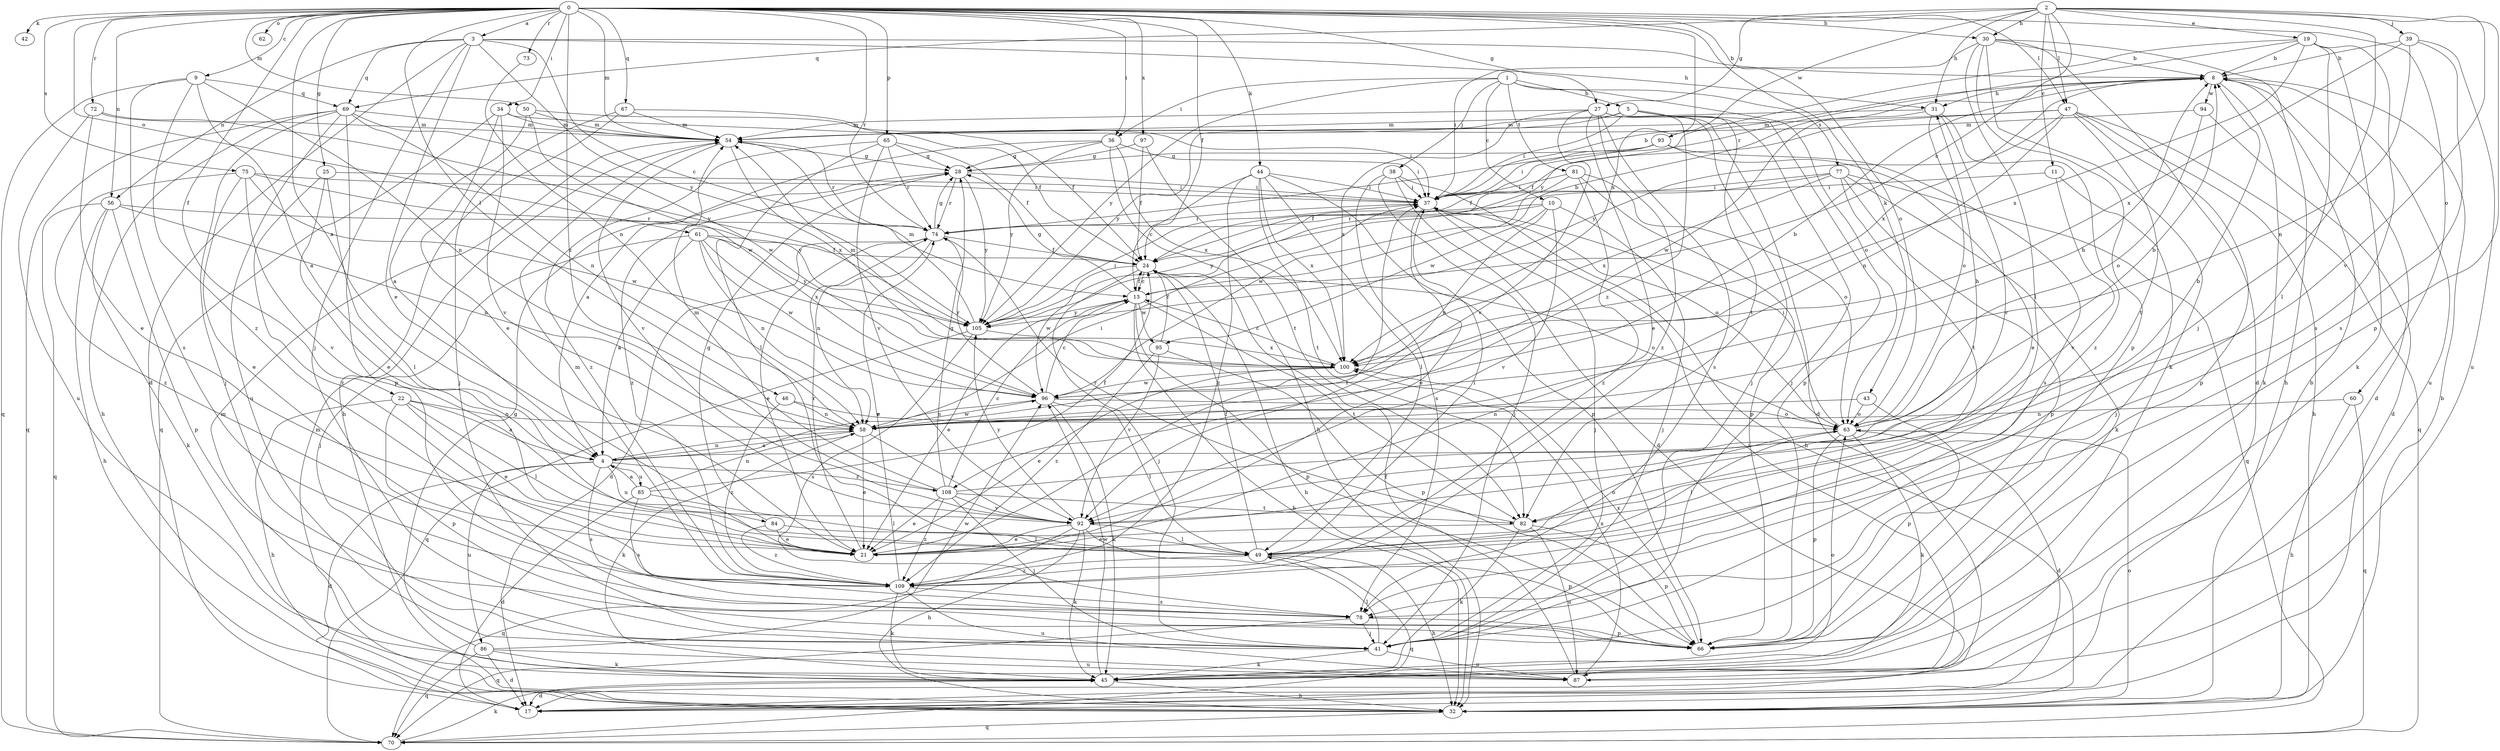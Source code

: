 strict digraph  {
0;
1;
2;
3;
4;
5;
8;
9;
10;
11;
13;
17;
19;
21;
22;
24;
25;
27;
28;
30;
31;
32;
34;
36;
37;
38;
39;
41;
42;
43;
44;
45;
46;
47;
49;
50;
54;
56;
58;
60;
61;
62;
63;
65;
66;
67;
69;
70;
72;
73;
74;
75;
77;
78;
81;
82;
84;
85;
86;
87;
92;
93;
94;
95;
96;
97;
100;
105;
108;
109;
0 -> 3  [label=a];
0 -> 4  [label=a];
0 -> 9  [label=c];
0 -> 22  [label=f];
0 -> 24  [label=f];
0 -> 25  [label=g];
0 -> 27  [label=g];
0 -> 30  [label=h];
0 -> 34  [label=i];
0 -> 36  [label=i];
0 -> 42  [label=k];
0 -> 43  [label=k];
0 -> 44  [label=k];
0 -> 46  [label=l];
0 -> 47  [label=l];
0 -> 50  [label=m];
0 -> 54  [label=m];
0 -> 56  [label=n];
0 -> 60  [label=o];
0 -> 61  [label=o];
0 -> 62  [label=o];
0 -> 63  [label=o];
0 -> 65  [label=p];
0 -> 67  [label=q];
0 -> 72  [label=r];
0 -> 73  [label=r];
0 -> 74  [label=r];
0 -> 75  [label=s];
0 -> 97  [label=x];
0 -> 100  [label=x];
0 -> 108  [label=z];
1 -> 5  [label=b];
1 -> 10  [label=c];
1 -> 36  [label=i];
1 -> 38  [label=j];
1 -> 63  [label=o];
1 -> 77  [label=s];
1 -> 81  [label=t];
1 -> 105  [label=y];
2 -> 11  [label=c];
2 -> 13  [label=c];
2 -> 19  [label=e];
2 -> 27  [label=g];
2 -> 30  [label=h];
2 -> 31  [label=h];
2 -> 39  [label=j];
2 -> 41  [label=j];
2 -> 47  [label=l];
2 -> 66  [label=p];
2 -> 69  [label=q];
2 -> 92  [label=v];
2 -> 93  [label=w];
3 -> 8  [label=b];
3 -> 13  [label=c];
3 -> 17  [label=d];
3 -> 21  [label=e];
3 -> 31  [label=h];
3 -> 41  [label=j];
3 -> 56  [label=n];
3 -> 69  [label=q];
3 -> 105  [label=y];
4 -> 17  [label=d];
4 -> 31  [label=h];
4 -> 37  [label=i];
4 -> 58  [label=n];
4 -> 78  [label=s];
4 -> 84  [label=u];
4 -> 85  [label=u];
4 -> 86  [label=u];
4 -> 108  [label=z];
5 -> 37  [label=i];
5 -> 41  [label=j];
5 -> 54  [label=m];
5 -> 66  [label=p];
5 -> 82  [label=t];
5 -> 105  [label=y];
5 -> 108  [label=z];
8 -> 17  [label=d];
8 -> 31  [label=h];
8 -> 45  [label=k];
8 -> 87  [label=u];
8 -> 94  [label=w];
8 -> 100  [label=x];
9 -> 4  [label=a];
9 -> 58  [label=n];
9 -> 69  [label=q];
9 -> 70  [label=q];
9 -> 78  [label=s];
9 -> 109  [label=z];
10 -> 41  [label=j];
10 -> 58  [label=n];
10 -> 74  [label=r];
10 -> 92  [label=v];
10 -> 95  [label=w];
10 -> 105  [label=y];
11 -> 37  [label=i];
11 -> 41  [label=j];
11 -> 92  [label=v];
13 -> 8  [label=b];
13 -> 21  [label=e];
13 -> 24  [label=f];
13 -> 28  [label=g];
13 -> 32  [label=h];
13 -> 66  [label=p];
13 -> 82  [label=t];
13 -> 95  [label=w];
13 -> 105  [label=y];
19 -> 8  [label=b];
19 -> 45  [label=k];
19 -> 49  [label=l];
19 -> 74  [label=r];
19 -> 78  [label=s];
19 -> 100  [label=x];
19 -> 105  [label=y];
21 -> 37  [label=i];
21 -> 74  [label=r];
22 -> 4  [label=a];
22 -> 21  [label=e];
22 -> 32  [label=h];
22 -> 49  [label=l];
22 -> 58  [label=n];
22 -> 66  [label=p];
24 -> 13  [label=c];
24 -> 32  [label=h];
24 -> 41  [label=j];
24 -> 63  [label=o];
24 -> 96  [label=w];
25 -> 21  [label=e];
25 -> 37  [label=i];
25 -> 49  [label=l];
25 -> 109  [label=z];
27 -> 17  [label=d];
27 -> 21  [label=e];
27 -> 41  [label=j];
27 -> 54  [label=m];
27 -> 78  [label=s];
27 -> 92  [label=v];
27 -> 100  [label=x];
27 -> 109  [label=z];
28 -> 37  [label=i];
28 -> 74  [label=r];
28 -> 105  [label=y];
28 -> 109  [label=z];
30 -> 8  [label=b];
30 -> 17  [label=d];
30 -> 32  [label=h];
30 -> 37  [label=i];
30 -> 45  [label=k];
30 -> 49  [label=l];
30 -> 66  [label=p];
31 -> 54  [label=m];
31 -> 63  [label=o];
31 -> 92  [label=v];
31 -> 96  [label=w];
31 -> 109  [label=z];
32 -> 8  [label=b];
32 -> 54  [label=m];
32 -> 63  [label=o];
32 -> 70  [label=q];
34 -> 21  [label=e];
34 -> 24  [label=f];
34 -> 54  [label=m];
34 -> 70  [label=q];
34 -> 92  [label=v];
36 -> 4  [label=a];
36 -> 28  [label=g];
36 -> 32  [label=h];
36 -> 37  [label=i];
36 -> 100  [label=x];
36 -> 105  [label=y];
37 -> 8  [label=b];
37 -> 21  [label=e];
37 -> 41  [label=j];
37 -> 63  [label=o];
37 -> 74  [label=r];
38 -> 17  [label=d];
38 -> 32  [label=h];
38 -> 37  [label=i];
38 -> 41  [label=j];
38 -> 78  [label=s];
39 -> 8  [label=b];
39 -> 58  [label=n];
39 -> 78  [label=s];
39 -> 87  [label=u];
39 -> 100  [label=x];
41 -> 45  [label=k];
41 -> 49  [label=l];
41 -> 87  [label=u];
43 -> 58  [label=n];
43 -> 63  [label=o];
43 -> 66  [label=p];
44 -> 13  [label=c];
44 -> 37  [label=i];
44 -> 49  [label=l];
44 -> 66  [label=p];
44 -> 82  [label=t];
44 -> 100  [label=x];
44 -> 109  [label=z];
45 -> 17  [label=d];
45 -> 32  [label=h];
45 -> 54  [label=m];
45 -> 63  [label=o];
45 -> 96  [label=w];
46 -> 58  [label=n];
46 -> 63  [label=o];
46 -> 109  [label=z];
47 -> 24  [label=f];
47 -> 32  [label=h];
47 -> 54  [label=m];
47 -> 58  [label=n];
47 -> 66  [label=p];
47 -> 70  [label=q];
47 -> 82  [label=t];
47 -> 105  [label=y];
49 -> 24  [label=f];
49 -> 32  [label=h];
49 -> 37  [label=i];
49 -> 63  [label=o];
49 -> 70  [label=q];
49 -> 109  [label=z];
50 -> 4  [label=a];
50 -> 37  [label=i];
50 -> 54  [label=m];
50 -> 96  [label=w];
54 -> 28  [label=g];
54 -> 74  [label=r];
54 -> 92  [label=v];
54 -> 100  [label=x];
56 -> 32  [label=h];
56 -> 45  [label=k];
56 -> 58  [label=n];
56 -> 66  [label=p];
56 -> 70  [label=q];
56 -> 74  [label=r];
58 -> 4  [label=a];
58 -> 8  [label=b];
58 -> 21  [label=e];
58 -> 45  [label=k];
58 -> 92  [label=v];
58 -> 96  [label=w];
60 -> 32  [label=h];
60 -> 58  [label=n];
60 -> 70  [label=q];
61 -> 4  [label=a];
61 -> 24  [label=f];
61 -> 41  [label=j];
61 -> 58  [label=n];
61 -> 96  [label=w];
61 -> 100  [label=x];
61 -> 105  [label=y];
63 -> 8  [label=b];
63 -> 17  [label=d];
63 -> 37  [label=i];
63 -> 45  [label=k];
63 -> 49  [label=l];
63 -> 66  [label=p];
65 -> 24  [label=f];
65 -> 28  [label=g];
65 -> 49  [label=l];
65 -> 74  [label=r];
65 -> 92  [label=v];
65 -> 109  [label=z];
66 -> 100  [label=x];
67 -> 24  [label=f];
67 -> 32  [label=h];
67 -> 41  [label=j];
67 -> 54  [label=m];
69 -> 32  [label=h];
69 -> 41  [label=j];
69 -> 54  [label=m];
69 -> 58  [label=n];
69 -> 66  [label=p];
69 -> 70  [label=q];
69 -> 87  [label=u];
69 -> 96  [label=w];
70 -> 45  [label=k];
72 -> 21  [label=e];
72 -> 54  [label=m];
72 -> 87  [label=u];
72 -> 105  [label=y];
73 -> 58  [label=n];
74 -> 17  [label=d];
74 -> 21  [label=e];
74 -> 24  [label=f];
74 -> 28  [label=g];
74 -> 58  [label=n];
75 -> 21  [label=e];
75 -> 37  [label=i];
75 -> 92  [label=v];
75 -> 96  [label=w];
75 -> 105  [label=y];
75 -> 109  [label=z];
77 -> 24  [label=f];
77 -> 37  [label=i];
77 -> 45  [label=k];
77 -> 66  [label=p];
77 -> 70  [label=q];
77 -> 82  [label=t];
77 -> 100  [label=x];
78 -> 41  [label=j];
78 -> 66  [label=p];
78 -> 70  [label=q];
81 -> 37  [label=i];
81 -> 63  [label=o];
81 -> 66  [label=p];
81 -> 96  [label=w];
81 -> 109  [label=z];
82 -> 21  [label=e];
82 -> 45  [label=k];
82 -> 66  [label=p];
82 -> 74  [label=r];
82 -> 87  [label=u];
84 -> 21  [label=e];
84 -> 28  [label=g];
84 -> 49  [label=l];
84 -> 109  [label=z];
85 -> 4  [label=a];
85 -> 17  [label=d];
85 -> 24  [label=f];
85 -> 49  [label=l];
85 -> 58  [label=n];
85 -> 78  [label=s];
86 -> 17  [label=d];
86 -> 28  [label=g];
86 -> 45  [label=k];
86 -> 70  [label=q];
86 -> 87  [label=u];
86 -> 96  [label=w];
87 -> 8  [label=b];
87 -> 24  [label=f];
87 -> 37  [label=i];
87 -> 100  [label=x];
92 -> 21  [label=e];
92 -> 32  [label=h];
92 -> 45  [label=k];
92 -> 49  [label=l];
92 -> 66  [label=p];
92 -> 70  [label=q];
92 -> 105  [label=y];
93 -> 21  [label=e];
93 -> 24  [label=f];
93 -> 28  [label=g];
93 -> 37  [label=i];
93 -> 78  [label=s];
94 -> 17  [label=d];
94 -> 54  [label=m];
94 -> 63  [label=o];
95 -> 24  [label=f];
95 -> 66  [label=p];
95 -> 92  [label=v];
95 -> 109  [label=z];
96 -> 8  [label=b];
96 -> 13  [label=c];
96 -> 45  [label=k];
96 -> 49  [label=l];
96 -> 58  [label=n];
96 -> 63  [label=o];
96 -> 74  [label=r];
97 -> 24  [label=f];
97 -> 28  [label=g];
97 -> 82  [label=t];
100 -> 13  [label=c];
100 -> 21  [label=e];
100 -> 54  [label=m];
100 -> 96  [label=w];
105 -> 37  [label=i];
105 -> 54  [label=m];
105 -> 70  [label=q];
105 -> 78  [label=s];
105 -> 100  [label=x];
108 -> 8  [label=b];
108 -> 13  [label=c];
108 -> 21  [label=e];
108 -> 28  [label=g];
108 -> 41  [label=j];
108 -> 54  [label=m];
108 -> 82  [label=t];
108 -> 92  [label=v];
108 -> 109  [label=z];
109 -> 45  [label=k];
109 -> 54  [label=m];
109 -> 74  [label=r];
109 -> 78  [label=s];
109 -> 87  [label=u];
}
